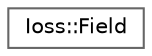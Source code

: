 digraph "Graphical Class Hierarchy"
{
 // INTERACTIVE_SVG=YES
 // LATEX_PDF_SIZE
  bgcolor="transparent";
  edge [fontname=Helvetica,fontsize=10,labelfontname=Helvetica,labelfontsize=10];
  node [fontname=Helvetica,fontsize=10,shape=box,height=0.2,width=0.4];
  rankdir="LR";
  Node0 [id="Node000000",label="Ioss::Field",height=0.2,width=0.4,color="grey40", fillcolor="white", style="filled",URL="$classIoss_1_1Field.html",tooltip="Holds metadata for bulk data associated with a GroupingEntity."];
}
